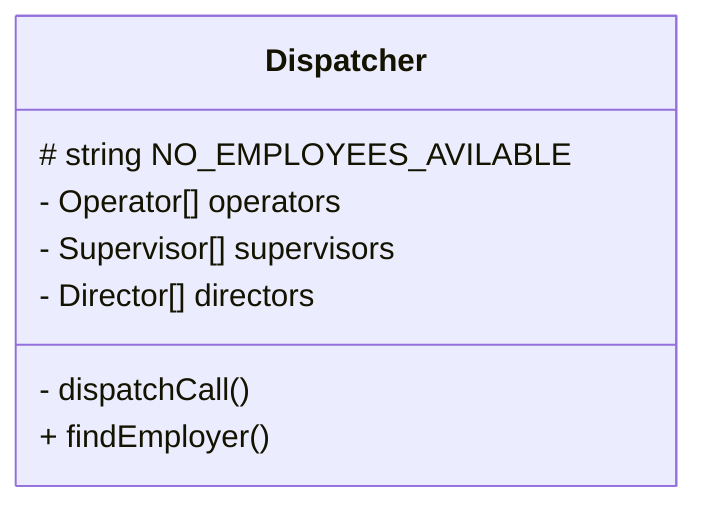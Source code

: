 classDiagram
    class Dispatcher
    Dispatcher: # string NO_EMPLOYEES_AVILABLE
    Dispatcher: - Operator[] operators
    Dispatcher: - Supervisor[] supervisors
    Dispatcher: - Director[] directors
    Dispatcher: - dispatchCall()
    Dispatcher: + findEmployer()